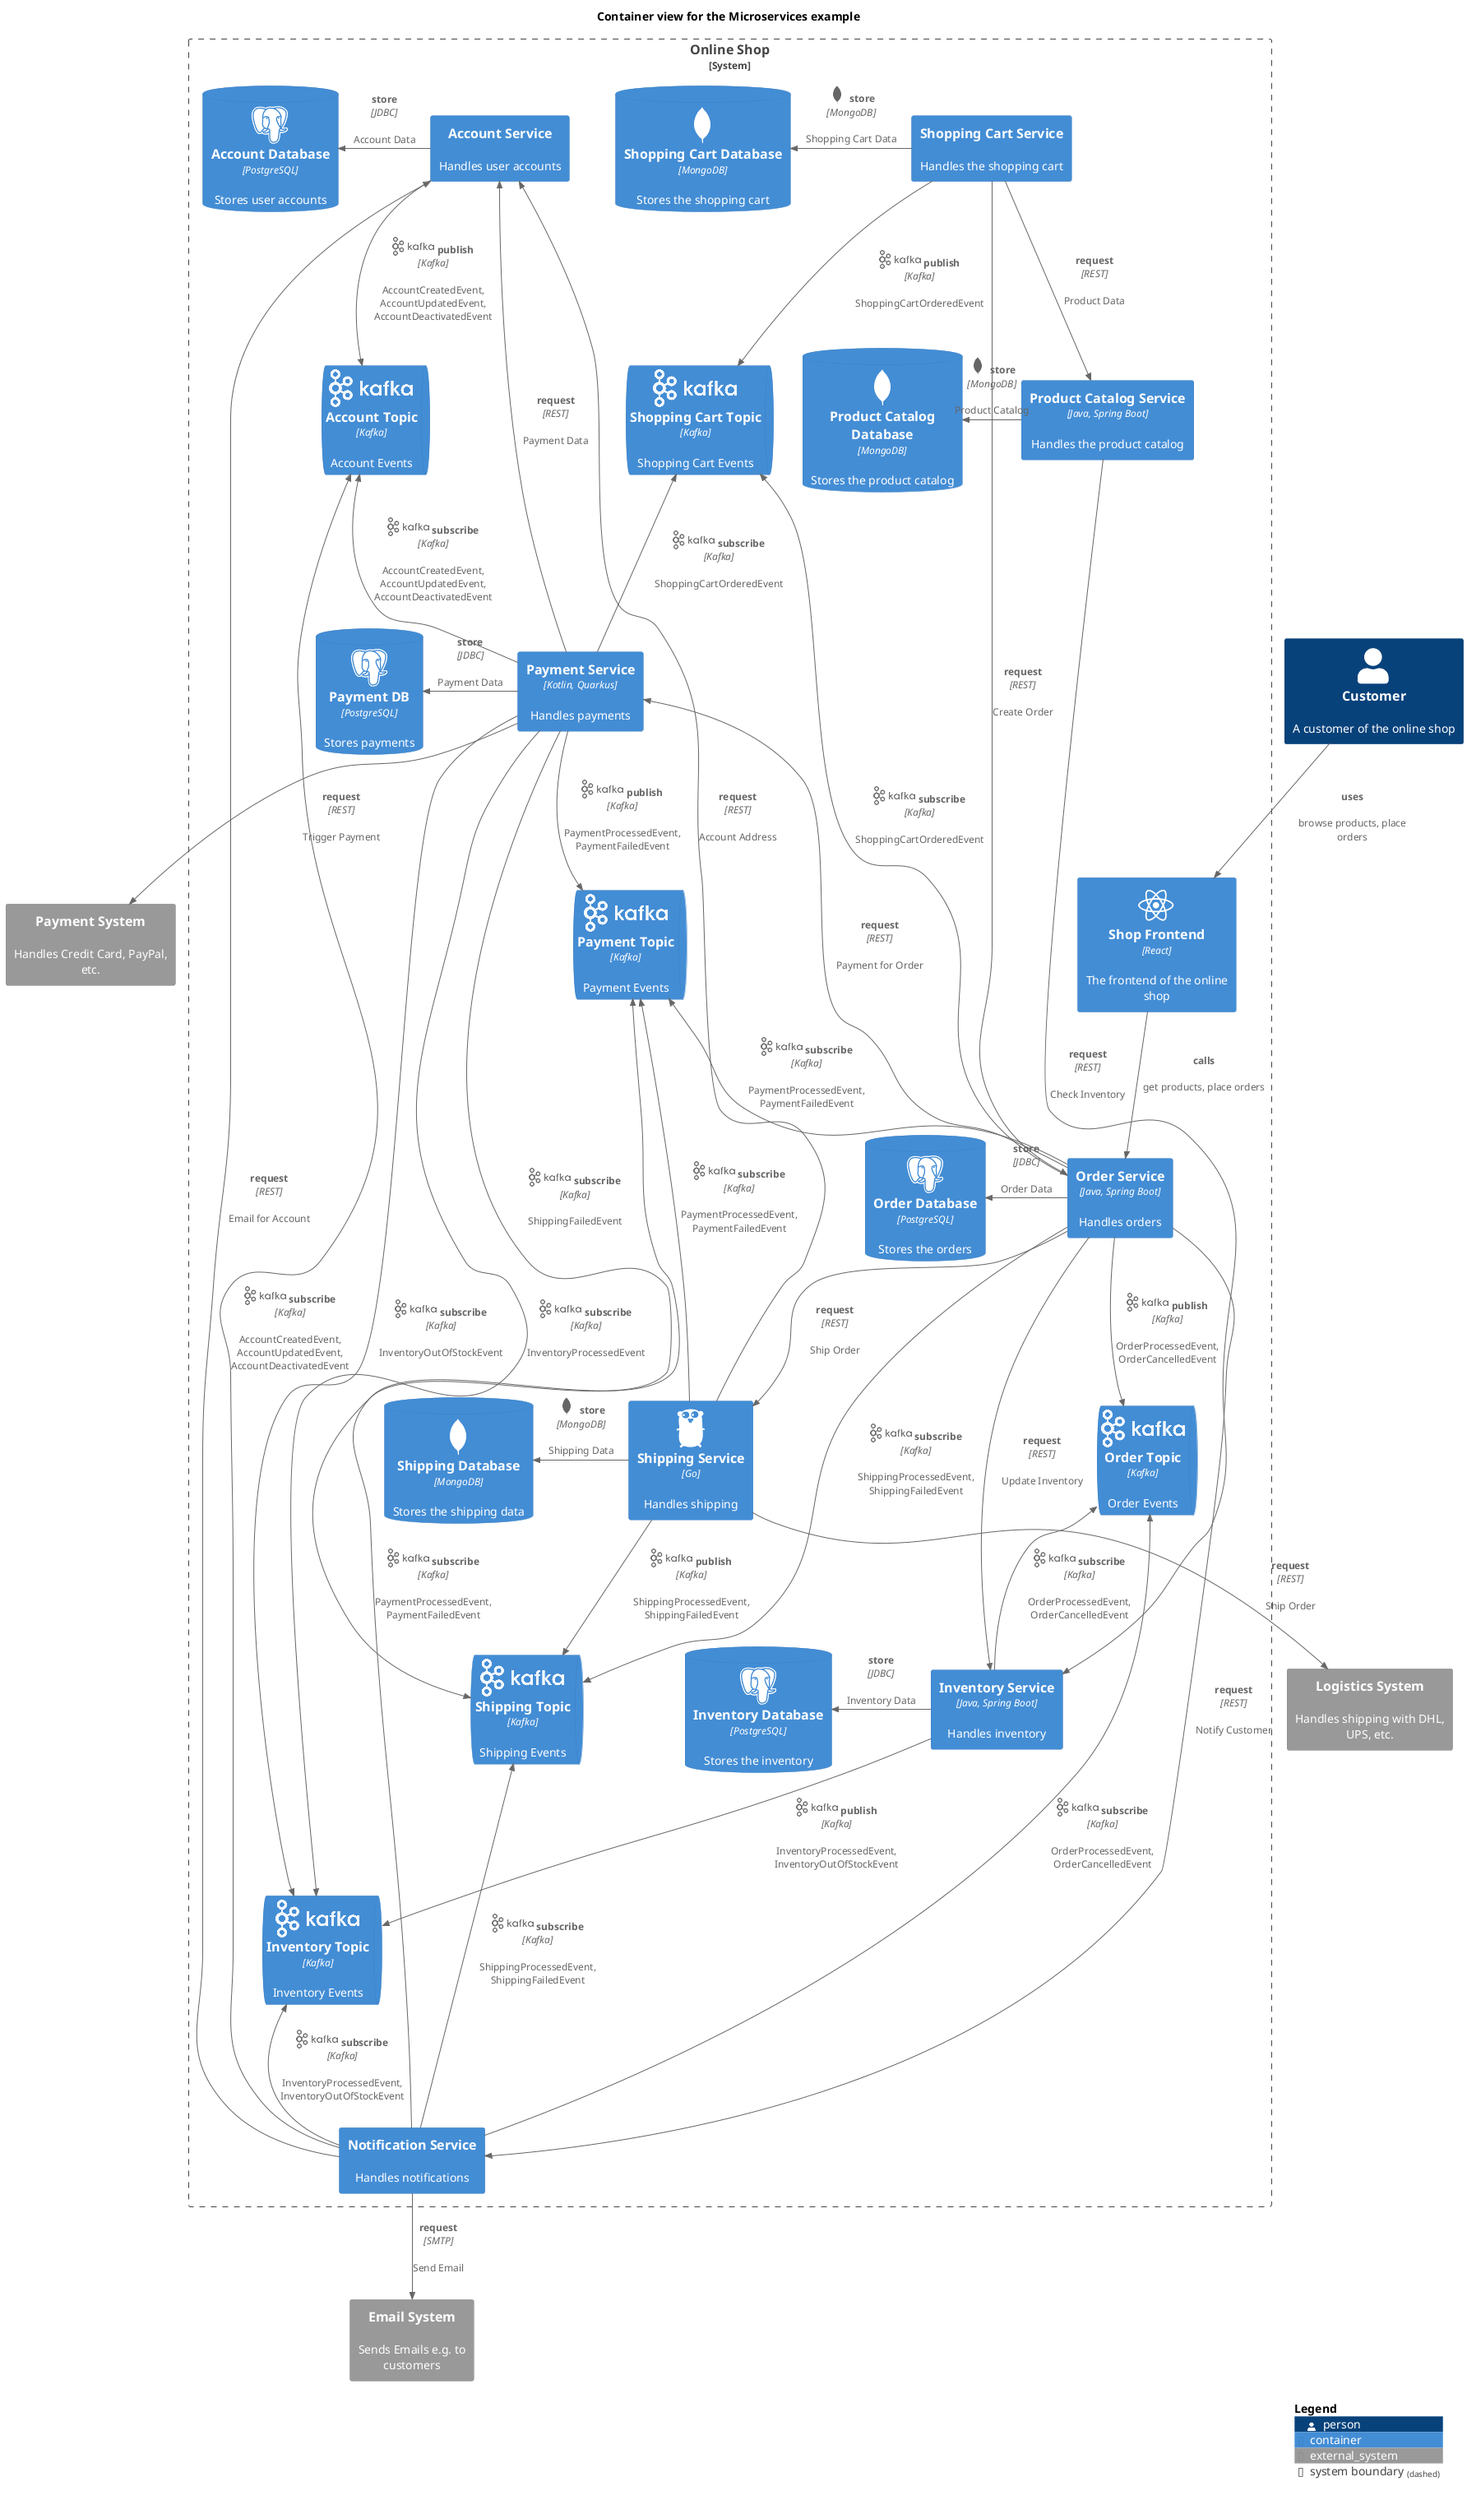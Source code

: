 @startuml container-view
!include <C4/C4_Container.puml>
!include <logos/kafka>
!include <tupadr3/font-awesome-5/react>
!include <tupadr3/devicons2/postgresql>
!include <tupadr3/devicons2/go>
!include <tupadr3/devicons2/mongodb>


LAYOUT_TOP_DOWN()




title Container view for the Microservices example
System_Ext(softwareDevelopment_architecture_example_microservices_logisticsSystem, "Logistics System", $descr="Handles shipping with DHL, UPS, etc.")
System_Ext(softwareDevelopment_architecture_example_microservices_paymentSystem, "Payment System", $descr="Handles Credit Card, PayPal, etc.")
System_Boundary(softwareDevelopment_architecture_example_microservices_onlineShop, "Online Shop") {
  ContainerQueue(softwareDevelopment_architecture_example_microservices_accountTopic, "Account Topic", $descr="Account Events", $techn="Kafka", $sprite="kafka")
  Container(softwareDevelopment_architecture_example_microservices_paymentService, "Payment Service", $descr="Handles payments", $techn="Kotlin, Quarkus")
  ContainerDb(softwareDevelopment_architecture_example_microservices_shippingDb, "Shipping Database", $descr="Stores the shipping data", $techn="MongoDB", $sprite="mongodb")
  Container(softwareDevelopment_architecture_example_microservices_shippingService, "Shipping Service", $descr="Handles shipping", $techn="Go", $sprite="go")
  Container(softwareDevelopment_architecture_example_microservices_shoppingCartService, "Shopping Cart Service", $descr="Handles the shopping cart")
  ContainerQueue(softwareDevelopment_architecture_example_microservices_inventoryTopic, "Inventory Topic", $descr="Inventory Events", $techn="Kafka", $sprite="kafka")
  ContainerQueue(softwareDevelopment_architecture_example_microservices_paymentTopic, "Payment Topic", $descr="Payment Events", $techn="Kafka", $sprite="kafka")
  ContainerDb(softwareDevelopment_architecture_example_microservices_inventoryDb, "Inventory Database", $descr="Stores the inventory", $techn="PostgreSQL", $sprite="postgresql")
  Container(softwareDevelopment_architecture_example_microservices_notificationService, "Notification Service", $descr="Handles notifications")
  ContainerQueue(softwareDevelopment_architecture_example_microservices_shippingTopic, "Shipping Topic", $descr="Shipping Events", $techn="Kafka", $sprite="kafka")
  ContainerQueue(softwareDevelopment_architecture_example_microservices_orderTopic, "Order Topic", $descr="Order Events", $techn="Kafka", $sprite="kafka")
  Container(softwareDevelopment_architecture_example_microservices_inventoryService, "Inventory Service", $descr="Handles inventory", $techn="Java, Spring Boot")
  ContainerQueue(softwareDevelopment_architecture_example_microservices_shoppingCartTopic, "Shopping Cart Topic", $descr="Shopping Cart Events", $techn="Kafka", $sprite="kafka")
  Container(softwareDevelopment_architecture_example_microservices_shopFrontend, "Shop Frontend", $descr="The frontend of the online shop", $techn="React", $sprite="react")
  Container(softwareDevelopment_architecture_example_microservices_orderService, "Order Service", $descr="Handles orders", $techn="Java, Spring Boot")
  ContainerDb(softwareDevelopment_architecture_example_microservices_paymentDb, "Payment DB", $descr="Stores payments", $techn="PostgreSQL", $sprite="postgresql")
  ContainerDb(softwareDevelopment_architecture_example_microservices_accountDb, "Account Database", $descr="Stores user accounts", $techn="PostgreSQL", $sprite="postgresql")
  Container(softwareDevelopment_architecture_example_microservices_accountService, "Account Service", $descr="Handles user accounts")
  ContainerDb(softwareDevelopment_architecture_example_microservices_productCatalogDb, "Product Catalog Database", $descr="Stores the product catalog", $techn="MongoDB", $sprite="mongodb")
  ContainerDb(softwareDevelopment_architecture_example_microservices_orderDb, "Order Database", $descr="Stores the orders", $techn="PostgreSQL", $sprite="postgresql")
  Container(softwareDevelopment_architecture_example_microservices_productCatalogService, "Product Catalog Service", $descr="Handles the product catalog", $techn="Java, Spring Boot")
  ContainerDb(softwareDevelopment_architecture_example_microservices_shoppingCartDb, "Shopping Cart Database", $descr="Stores the shopping cart", $techn="MongoDB", $sprite="mongodb")
}
Person(softwareDevelopment_architecture_example_microservices_customer, "Customer", $descr="A customer of the online shop")
System_Ext(softwareDevelopment_architecture_example_microservices_emailSystem, "Email System", $descr="Sends Emails e.g. to customers")
Rel_L(softwareDevelopment_architecture_example_microservices_accountService, softwareDevelopment_architecture_example_microservices_accountDb, "store", $descr="Account Data", $techn="JDBC")
Rel_U(softwareDevelopment_architecture_example_microservices_orderService, softwareDevelopment_architecture_example_microservices_paymentTopic, "subscribe", $descr="PaymentProcessedEvent, PaymentFailedEvent", $techn="Kafka", $sprite="kafka,scale=0.5")
Rel_D(softwareDevelopment_architecture_example_microservices_shoppingCartService, softwareDevelopment_architecture_example_microservices_shoppingCartTopic, "publish", $descr="ShoppingCartOrderedEvent", $techn="Kafka", $sprite="kafka,scale=0.5")
Rel_U(softwareDevelopment_architecture_example_microservices_orderService, softwareDevelopment_architecture_example_microservices_shippingTopic, "subscribe", $descr="ShippingProcessedEvent, ShippingFailedEvent", $techn="Kafka", $sprite="kafka,scale=0.5")
Rel(softwareDevelopment_architecture_example_microservices_paymentService, softwareDevelopment_architecture_example_microservices_accountService, "request", $descr="Payment Data", $techn="REST")
Rel(softwareDevelopment_architecture_example_microservices_orderService, softwareDevelopment_architecture_example_microservices_paymentService, "request", $descr="Payment for Order", $techn="REST")
Rel(softwareDevelopment_architecture_example_microservices_orderService, softwareDevelopment_architecture_example_microservices_notificationService, "request", $descr="Notify Customer", $techn="REST")
Rel_U(softwareDevelopment_architecture_example_microservices_paymentService, softwareDevelopment_architecture_example_microservices_inventoryTopic, "subscribe", $descr="InventoryOutOfStockEvent", $techn="Kafka", $sprite="kafka,scale=0.5")
Rel_L(softwareDevelopment_architecture_example_microservices_orderService, softwareDevelopment_architecture_example_microservices_orderDb, "store", $descr="Order Data", $techn="JDBC")
Rel(softwareDevelopment_architecture_example_microservices_shopFrontend, softwareDevelopment_architecture_example_microservices_orderService, "calls", $descr="get products, place orders")
Rel(softwareDevelopment_architecture_example_microservices_paymentService, softwareDevelopment_architecture_example_microservices_paymentSystem, "request", $descr="Trigger Payment", $techn="REST")
Rel_L(softwareDevelopment_architecture_example_microservices_shoppingCartService, softwareDevelopment_architecture_example_microservices_shoppingCartDb, "store", $descr="Shopping Cart Data", $techn="MongoDB", $sprite="mongodb,scale=0.5")
Rel_L(softwareDevelopment_architecture_example_microservices_paymentService, softwareDevelopment_architecture_example_microservices_paymentDb, "store", $descr="Payment Data", $techn="JDBC")
Rel(softwareDevelopment_architecture_example_microservices_notificationService, softwareDevelopment_architecture_example_microservices_emailSystem, "request", $descr="Send Email", $techn="SMTP")
Rel_U(softwareDevelopment_architecture_example_microservices_notificationService, softwareDevelopment_architecture_example_microservices_paymentTopic, "subscribe", $descr="PaymentProcessedEvent, PaymentFailedEvent", $techn="Kafka", $sprite="kafka,scale=0.5")
Rel(softwareDevelopment_architecture_example_microservices_productCatalogService, softwareDevelopment_architecture_example_microservices_inventoryService, "request", $descr="Check Inventory", $techn="REST")
Rel_U(softwareDevelopment_architecture_example_microservices_shippingService, softwareDevelopment_architecture_example_microservices_paymentTopic, "subscribe", $descr="PaymentProcessedEvent, PaymentFailedEvent", $techn="Kafka", $sprite="kafka,scale=0.5")
Rel(softwareDevelopment_architecture_example_microservices_orderService, softwareDevelopment_architecture_example_microservices_shippingService, "request", $descr="Ship Order", $techn="REST")
Rel(softwareDevelopment_architecture_example_microservices_notificationService, softwareDevelopment_architecture_example_microservices_accountService, "request", $descr="Email for Account", $techn="REST")
Rel_U(softwareDevelopment_architecture_example_microservices_orderService, softwareDevelopment_architecture_example_microservices_shoppingCartTopic, "subscribe", $descr="ShoppingCartOrderedEvent", $techn="Kafka", $sprite="kafka,scale=0.5")
Rel_U(softwareDevelopment_architecture_example_microservices_notificationService, softwareDevelopment_architecture_example_microservices_shippingTopic, "subscribe", $descr="ShippingProcessedEvent, ShippingFailedEvent", $techn="Kafka", $sprite="kafka,scale=0.5")
Rel_U(softwareDevelopment_architecture_example_microservices_notificationService, softwareDevelopment_architecture_example_microservices_inventoryTopic, "subscribe", $descr="InventoryProcessedEvent, InventoryOutOfStockEvent", $techn="Kafka", $sprite="kafka,scale=0.5")
Rel_D(softwareDevelopment_architecture_example_microservices_inventoryService, softwareDevelopment_architecture_example_microservices_inventoryTopic, "publish", $descr="InventoryProcessedEvent, InventoryOutOfStockEvent", $techn="Kafka", $sprite="kafka,scale=0.5")
Rel_L(softwareDevelopment_architecture_example_microservices_inventoryService, softwareDevelopment_architecture_example_microservices_inventoryDb, "store", $descr="Inventory Data", $techn="JDBC")
Rel_D(softwareDevelopment_architecture_example_microservices_paymentService, softwareDevelopment_architecture_example_microservices_paymentTopic, "publish", $descr="PaymentProcessedEvent, PaymentFailedEvent", $techn="Kafka", $sprite="kafka,scale=0.5")
Rel_U(softwareDevelopment_architecture_example_microservices_notificationService, softwareDevelopment_architecture_example_microservices_accountTopic, "subscribe", $descr="AccountCreatedEvent, AccountUpdatedEvent, AccountDeactivatedEvent", $techn="Kafka", $sprite="kafka,scale=0.5")
Rel(softwareDevelopment_architecture_example_microservices_shoppingCartService, softwareDevelopment_architecture_example_microservices_productCatalogService, "request", $descr="Product Data", $techn="REST")
Rel_U(softwareDevelopment_architecture_example_microservices_paymentService, softwareDevelopment_architecture_example_microservices_accountTopic, "subscribe", $descr="AccountCreatedEvent, AccountUpdatedEvent, AccountDeactivatedEvent", $techn="Kafka", $sprite="kafka,scale=0.5")
Rel_U(softwareDevelopment_architecture_example_microservices_inventoryService, softwareDevelopment_architecture_example_microservices_orderTopic, "subscribe", $descr="OrderProcessedEvent, OrderCancelledEvent", $techn="Kafka", $sprite="kafka,scale=0.5")
Rel_U(softwareDevelopment_architecture_example_microservices_paymentService, softwareDevelopment_architecture_example_microservices_shoppingCartTopic, "subscribe", $descr="ShoppingCartOrderedEvent", $techn="Kafka", $sprite="kafka,scale=0.5")
Rel_D(softwareDevelopment_architecture_example_microservices_orderService, softwareDevelopment_architecture_example_microservices_orderTopic, "publish", $descr="OrderProcessedEvent, OrderCancelledEvent", $techn="Kafka", $sprite="kafka,scale=0.5")
Rel_D(softwareDevelopment_architecture_example_microservices_shippingService, softwareDevelopment_architecture_example_microservices_shippingTopic, "publish", $descr="ShippingProcessedEvent, ShippingFailedEvent", $techn="Kafka", $sprite="kafka,scale=0.5")
Rel_U(softwareDevelopment_architecture_example_microservices_paymentService, softwareDevelopment_architecture_example_microservices_shippingTopic, "subscribe", $descr="ShippingFailedEvent", $techn="Kafka", $sprite="kafka,scale=0.5")
Rel_L(softwareDevelopment_architecture_example_microservices_shippingService, softwareDevelopment_architecture_example_microservices_shippingDb, "store", $descr="Shipping Data", $techn="MongoDB", $sprite="mongodb,scale=0.5")
Rel(softwareDevelopment_architecture_example_microservices_shippingService, softwareDevelopment_architecture_example_microservices_accountService, "request", $descr="Account Address", $techn="REST")
Rel_U(softwareDevelopment_architecture_example_microservices_paymentService, softwareDevelopment_architecture_example_microservices_inventoryTopic, "subscribe", $descr="InventoryProcessedEvent", $techn="Kafka", $sprite="kafka,scale=0.5")
Rel_U(softwareDevelopment_architecture_example_microservices_notificationService, softwareDevelopment_architecture_example_microservices_orderTopic, "subscribe", $descr="OrderProcessedEvent, OrderCancelledEvent", $techn="Kafka", $sprite="kafka,scale=0.5")
Rel_D(softwareDevelopment_architecture_example_microservices_accountService, softwareDevelopment_architecture_example_microservices_accountTopic, "publish", $descr="AccountCreatedEvent, AccountUpdatedEvent, AccountDeactivatedEvent", $techn="Kafka", $sprite="kafka,scale=0.5")
Rel(softwareDevelopment_architecture_example_microservices_customer, softwareDevelopment_architecture_example_microservices_shopFrontend, "uses", $descr="browse products, place orders")
Rel(softwareDevelopment_architecture_example_microservices_shippingService, softwareDevelopment_architecture_example_microservices_logisticsSystem, "request", $descr="Ship Order", $techn="REST")
Rel_L(softwareDevelopment_architecture_example_microservices_productCatalogService, softwareDevelopment_architecture_example_microservices_productCatalogDb, "store", $descr="Product Catalog", $techn="MongoDB", $sprite="mongodb,scale=0.5")
Rel(softwareDevelopment_architecture_example_microservices_orderService, softwareDevelopment_architecture_example_microservices_inventoryService, "request", $descr="Update Inventory", $techn="REST")
Rel(softwareDevelopment_architecture_example_microservices_shoppingCartService, softwareDevelopment_architecture_example_microservices_orderService, "request", $descr="Create Order", $techn="REST")
SHOW_LEGEND()
@enduml
